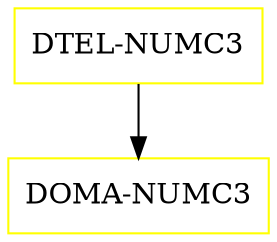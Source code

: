 digraph G {
  "DTEL-NUMC3" [shape=box,color=yellow];
  "DOMA-NUMC3" [shape=box,color=yellow,URL="./DOMA_NUMC3.html"];
  "DTEL-NUMC3" -> "DOMA-NUMC3";
}
